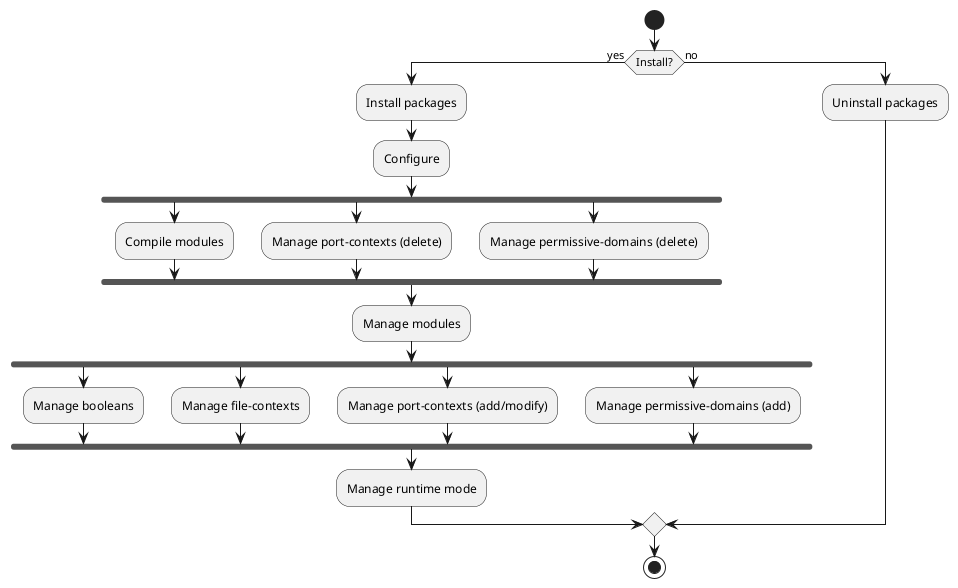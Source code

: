 plantuml -tpng workflow.plantum

@startuml
start

if (Install?) then (yes)
  :Install packages;
  :Configure;
  fork
    :Compile modules;
  fork again
    :Manage port-contexts (delete);
  fork again
    :Manage permissive-domains (delete);
  end fork
  :Manage modules;
  fork
    :Manage booleans;
  fork again
    :Manage file-contexts;
  fork again
    :Manage port-contexts (add/modify);
  fork again
    :Manage permissive-domains (add);
  end fork
  :Manage runtime mode;
else (no)
  :Uninstall packages;
endif

stop
@enduml
